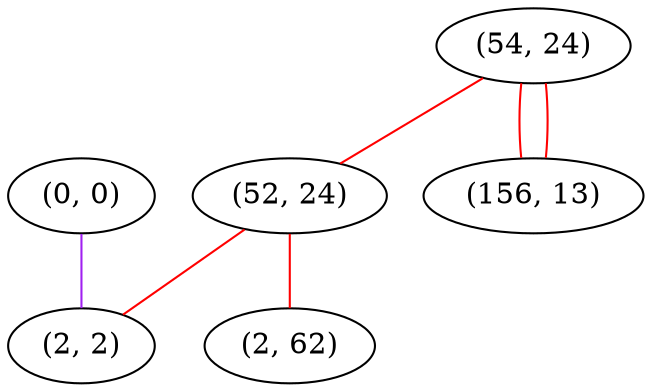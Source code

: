 graph "" {
"(0, 0)";
"(54, 24)";
"(52, 24)";
"(2, 62)";
"(2, 2)";
"(156, 13)";
"(0, 0)" -- "(2, 2)"  [color=purple, key=0, weight=4];
"(54, 24)" -- "(156, 13)"  [color=red, key=0, weight=1];
"(54, 24)" -- "(156, 13)"  [color=red, key=1, weight=1];
"(54, 24)" -- "(52, 24)"  [color=red, key=0, weight=1];
"(52, 24)" -- "(2, 62)"  [color=red, key=0, weight=1];
"(52, 24)" -- "(2, 2)"  [color=red, key=0, weight=1];
}
